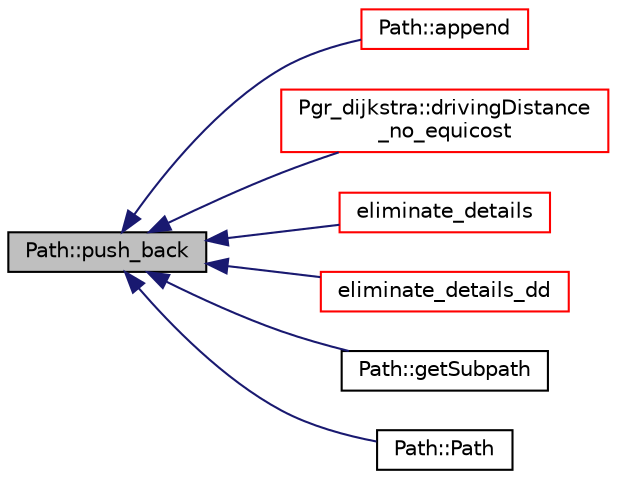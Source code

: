digraph "Path::push_back"
{
  edge [fontname="Helvetica",fontsize="10",labelfontname="Helvetica",labelfontsize="10"];
  node [fontname="Helvetica",fontsize="10",shape=record];
  rankdir="LR";
  Node1 [label="Path::push_back",height=0.2,width=0.4,color="black", fillcolor="grey75", style="filled" fontcolor="black"];
  Node1 -> Node2 [dir="back",color="midnightblue",fontsize="10",style="solid",fontname="Helvetica"];
  Node2 [label="Path::append",height=0.2,width=0.4,color="red", fillcolor="white", style="filled",URL="$classPath.html#a81dda9b296131350ee5be51a13e095b7",tooltip="Path: 2 -&gt; 9 seq node edge cost agg_cost 0 2 4 1 0 1 5 8 1 1 2 6 9 1 2 3 9 -1 0 3 Path: 9 -&gt; 3 seq no..."];
  Node1 -> Node3 [dir="back",color="midnightblue",fontsize="10",style="solid",fontname="Helvetica"];
  Node3 [label="Pgr_dijkstra::drivingDistance\l_no_equicost",height=0.2,width=0.4,color="red", fillcolor="white", style="filled",URL="$classPgr__dijkstra.html#ac41eff6be348e54c06d497edbf2ed62a"];
  Node1 -> Node4 [dir="back",color="midnightblue",fontsize="10",style="solid",fontname="Helvetica"];
  Node4 [label="eliminate_details",height=0.2,width=0.4,color="red", fillcolor="white", style="filled",URL="$pgr__withPoints_8hpp.html#a0ed4ba674c8ad93b59ff6a23c43a744f"];
  Node1 -> Node5 [dir="back",color="midnightblue",fontsize="10",style="solid",fontname="Helvetica"];
  Node5 [label="eliminate_details_dd",height=0.2,width=0.4,color="red", fillcolor="white", style="filled",URL="$pgr__withPoints_8hpp.html#a78454780d695ee33ad171a220e3e9f38"];
  Node1 -> Node6 [dir="back",color="midnightblue",fontsize="10",style="solid",fontname="Helvetica"];
  Node6 [label="Path::getSubpath",height=0.2,width=0.4,color="black", fillcolor="white", style="filled",URL="$classPath.html#ac9db12aac6bf4f045a25c3fd1e70fd20"];
  Node1 -> Node7 [dir="back",color="midnightblue",fontsize="10",style="solid",fontname="Helvetica"];
  Node7 [label="Path::Path",height=0.2,width=0.4,color="black", fillcolor="white", style="filled",URL="$classPath.html#aa756b9e7d3f6da13211097788882378a"];
}
